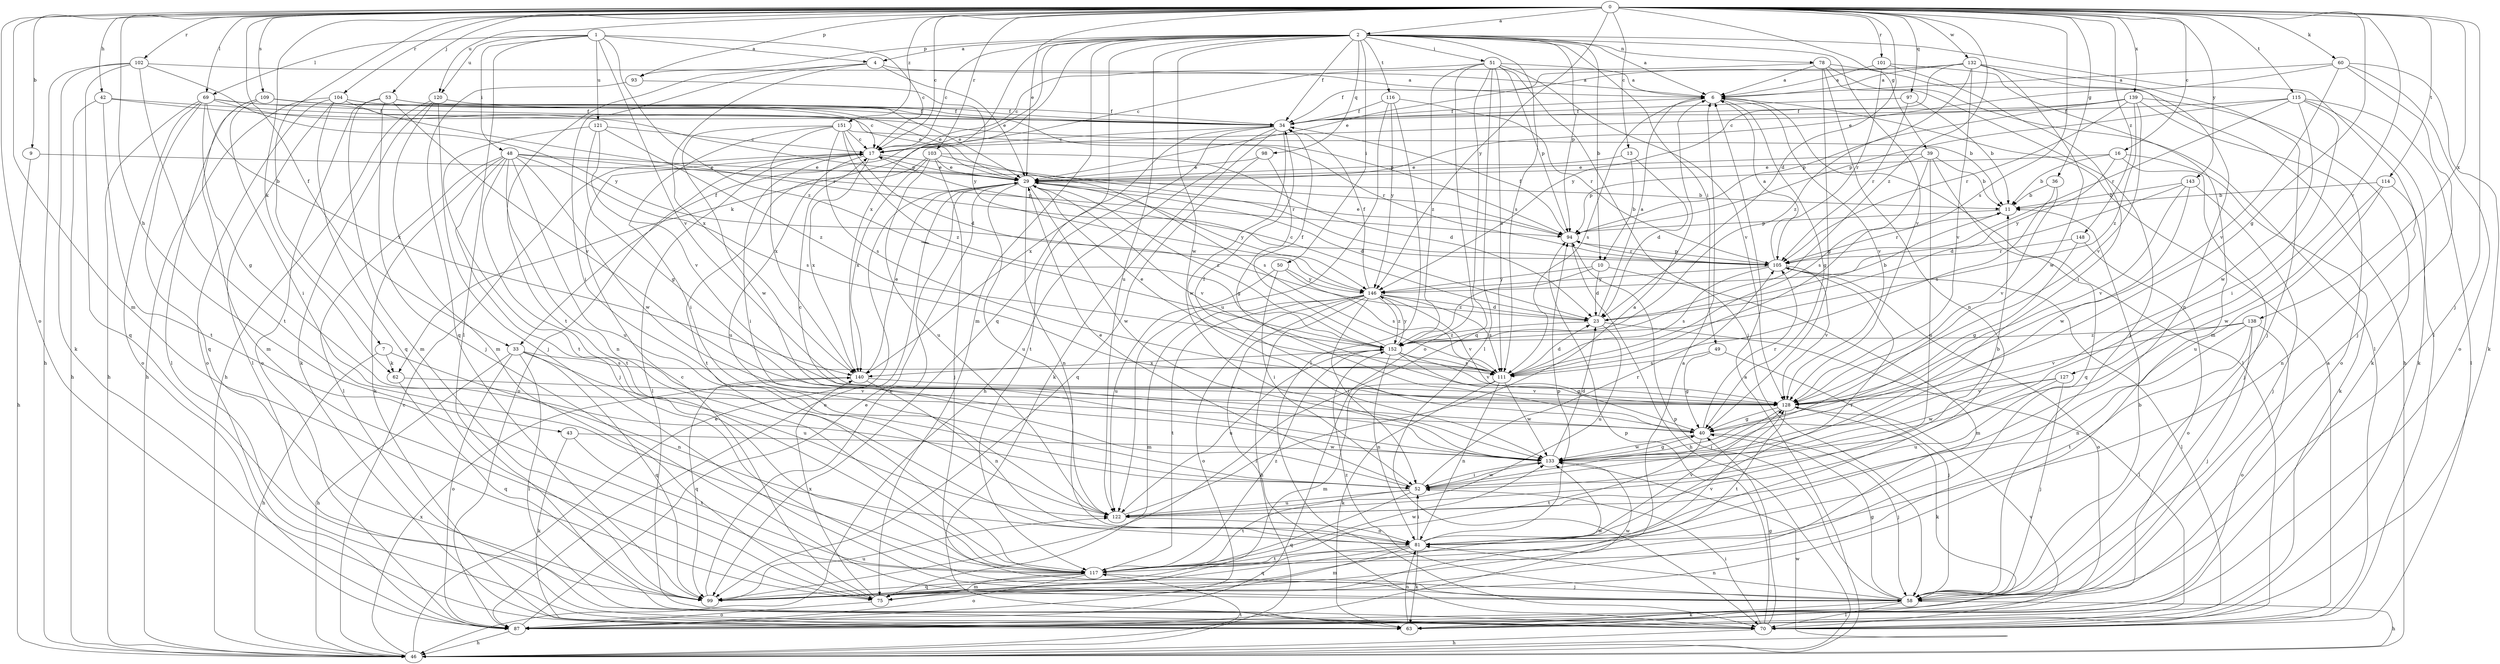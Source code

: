 strict digraph  {
0;
1;
2;
4;
6;
7;
9;
10;
11;
13;
16;
17;
23;
29;
33;
34;
36;
39;
40;
42;
43;
46;
48;
49;
50;
51;
52;
53;
58;
60;
62;
63;
69;
70;
75;
78;
81;
87;
93;
94;
97;
98;
99;
101;
102;
103;
104;
105;
109;
111;
114;
115;
116;
117;
120;
121;
122;
127;
128;
132;
133;
138;
139;
140;
143;
146;
148;
151;
152;
0 -> 2  [label=a];
0 -> 7  [label=b];
0 -> 9  [label=b];
0 -> 13  [label=c];
0 -> 16  [label=c];
0 -> 17  [label=c];
0 -> 23  [label=d];
0 -> 29  [label=e];
0 -> 33  [label=f];
0 -> 36  [label=g];
0 -> 39  [label=g];
0 -> 40  [label=g];
0 -> 42  [label=h];
0 -> 43  [label=h];
0 -> 53  [label=j];
0 -> 58  [label=j];
0 -> 60  [label=k];
0 -> 62  [label=k];
0 -> 69  [label=l];
0 -> 75  [label=m];
0 -> 87  [label=o];
0 -> 93  [label=p];
0 -> 97  [label=q];
0 -> 101  [label=r];
0 -> 102  [label=r];
0 -> 103  [label=r];
0 -> 104  [label=r];
0 -> 109  [label=s];
0 -> 111  [label=s];
0 -> 114  [label=t];
0 -> 115  [label=t];
0 -> 120  [label=u];
0 -> 127  [label=v];
0 -> 132  [label=w];
0 -> 138  [label=x];
0 -> 139  [label=x];
0 -> 143  [label=y];
0 -> 146  [label=y];
0 -> 148  [label=z];
0 -> 151  [label=z];
0 -> 152  [label=z];
1 -> 4  [label=a];
1 -> 17  [label=c];
1 -> 48  [label=i];
1 -> 69  [label=l];
1 -> 70  [label=l];
1 -> 120  [label=u];
1 -> 121  [label=u];
1 -> 128  [label=v];
1 -> 152  [label=z];
2 -> 4  [label=a];
2 -> 6  [label=a];
2 -> 10  [label=b];
2 -> 17  [label=c];
2 -> 33  [label=f];
2 -> 34  [label=f];
2 -> 49  [label=i];
2 -> 50  [label=i];
2 -> 51  [label=i];
2 -> 62  [label=k];
2 -> 70  [label=l];
2 -> 75  [label=m];
2 -> 78  [label=n];
2 -> 93  [label=p];
2 -> 94  [label=p];
2 -> 98  [label=q];
2 -> 99  [label=q];
2 -> 111  [label=s];
2 -> 116  [label=t];
2 -> 122  [label=u];
2 -> 128  [label=v];
2 -> 133  [label=w];
2 -> 140  [label=x];
4 -> 6  [label=a];
4 -> 29  [label=e];
4 -> 52  [label=i];
4 -> 117  [label=t];
4 -> 140  [label=x];
6 -> 34  [label=f];
6 -> 40  [label=g];
6 -> 70  [label=l];
6 -> 111  [label=s];
6 -> 128  [label=v];
7 -> 46  [label=h];
7 -> 62  [label=k];
7 -> 81  [label=n];
9 -> 29  [label=e];
9 -> 46  [label=h];
10 -> 23  [label=d];
10 -> 75  [label=m];
10 -> 146  [label=y];
10 -> 152  [label=z];
11 -> 94  [label=p];
11 -> 105  [label=r];
13 -> 10  [label=b];
13 -> 23  [label=d];
13 -> 29  [label=e];
16 -> 11  [label=b];
16 -> 29  [label=e];
16 -> 58  [label=j];
16 -> 63  [label=k];
16 -> 146  [label=y];
17 -> 29  [label=e];
17 -> 52  [label=i];
17 -> 70  [label=l];
17 -> 87  [label=o];
17 -> 105  [label=r];
17 -> 122  [label=u];
17 -> 140  [label=x];
23 -> 6  [label=a];
23 -> 11  [label=b];
23 -> 17  [label=c];
23 -> 70  [label=l];
23 -> 122  [label=u];
23 -> 152  [label=z];
29 -> 11  [label=b];
29 -> 23  [label=d];
29 -> 81  [label=n];
29 -> 87  [label=o];
29 -> 122  [label=u];
29 -> 128  [label=v];
29 -> 133  [label=w];
29 -> 146  [label=y];
29 -> 152  [label=z];
33 -> 46  [label=h];
33 -> 70  [label=l];
33 -> 87  [label=o];
33 -> 99  [label=q];
33 -> 111  [label=s];
33 -> 122  [label=u];
34 -> 17  [label=c];
34 -> 46  [label=h];
34 -> 63  [label=k];
34 -> 117  [label=t];
34 -> 133  [label=w];
34 -> 140  [label=x];
36 -> 11  [label=b];
36 -> 111  [label=s];
36 -> 128  [label=v];
39 -> 11  [label=b];
39 -> 29  [label=e];
39 -> 94  [label=p];
39 -> 99  [label=q];
39 -> 111  [label=s];
39 -> 122  [label=u];
40 -> 34  [label=f];
40 -> 58  [label=j];
40 -> 105  [label=r];
40 -> 117  [label=t];
40 -> 133  [label=w];
42 -> 11  [label=b];
42 -> 34  [label=f];
42 -> 46  [label=h];
42 -> 117  [label=t];
43 -> 63  [label=k];
43 -> 117  [label=t];
43 -> 133  [label=w];
46 -> 6  [label=a];
46 -> 17  [label=c];
46 -> 29  [label=e];
46 -> 117  [label=t];
46 -> 133  [label=w];
46 -> 140  [label=x];
48 -> 29  [label=e];
48 -> 58  [label=j];
48 -> 63  [label=k];
48 -> 70  [label=l];
48 -> 81  [label=n];
48 -> 94  [label=p];
48 -> 111  [label=s];
48 -> 117  [label=t];
48 -> 122  [label=u];
48 -> 133  [label=w];
49 -> 40  [label=g];
49 -> 58  [label=j];
49 -> 111  [label=s];
50 -> 52  [label=i];
50 -> 111  [label=s];
50 -> 122  [label=u];
50 -> 146  [label=y];
51 -> 6  [label=a];
51 -> 17  [label=c];
51 -> 58  [label=j];
51 -> 70  [label=l];
51 -> 87  [label=o];
51 -> 94  [label=p];
51 -> 99  [label=q];
51 -> 111  [label=s];
51 -> 128  [label=v];
51 -> 152  [label=z];
52 -> 11  [label=b];
52 -> 29  [label=e];
52 -> 99  [label=q];
52 -> 105  [label=r];
52 -> 117  [label=t];
52 -> 122  [label=u];
52 -> 133  [label=w];
53 -> 29  [label=e];
53 -> 34  [label=f];
53 -> 58  [label=j];
53 -> 75  [label=m];
53 -> 87  [label=o];
53 -> 128  [label=v];
58 -> 11  [label=b];
58 -> 40  [label=g];
58 -> 46  [label=h];
58 -> 63  [label=k];
58 -> 70  [label=l];
58 -> 81  [label=n];
58 -> 94  [label=p];
58 -> 152  [label=z];
60 -> 6  [label=a];
60 -> 29  [label=e];
60 -> 58  [label=j];
60 -> 63  [label=k];
60 -> 87  [label=o];
60 -> 128  [label=v];
62 -> 99  [label=q];
62 -> 128  [label=v];
63 -> 81  [label=n];
69 -> 29  [label=e];
69 -> 34  [label=f];
69 -> 40  [label=g];
69 -> 46  [label=h];
69 -> 87  [label=o];
69 -> 94  [label=p];
69 -> 99  [label=q];
69 -> 140  [label=x];
70 -> 6  [label=a];
70 -> 40  [label=g];
70 -> 46  [label=h];
70 -> 52  [label=i];
70 -> 94  [label=p];
70 -> 128  [label=v];
75 -> 17  [label=c];
75 -> 87  [label=o];
75 -> 133  [label=w];
75 -> 140  [label=x];
78 -> 6  [label=a];
78 -> 17  [label=c];
78 -> 40  [label=g];
78 -> 46  [label=h];
78 -> 58  [label=j];
78 -> 70  [label=l];
78 -> 81  [label=n];
81 -> 52  [label=i];
81 -> 63  [label=k];
81 -> 75  [label=m];
81 -> 94  [label=p];
81 -> 99  [label=q];
81 -> 105  [label=r];
81 -> 117  [label=t];
81 -> 128  [label=v];
87 -> 6  [label=a];
87 -> 29  [label=e];
87 -> 46  [label=h];
93 -> 99  [label=q];
93 -> 146  [label=y];
94 -> 29  [label=e];
94 -> 34  [label=f];
94 -> 46  [label=h];
94 -> 105  [label=r];
97 -> 11  [label=b];
97 -> 34  [label=f];
97 -> 105  [label=r];
98 -> 29  [label=e];
98 -> 40  [label=g];
98 -> 99  [label=q];
99 -> 29  [label=e];
99 -> 122  [label=u];
99 -> 133  [label=w];
101 -> 6  [label=a];
101 -> 52  [label=i];
101 -> 75  [label=m];
101 -> 105  [label=r];
102 -> 6  [label=a];
102 -> 46  [label=h];
102 -> 63  [label=k];
102 -> 99  [label=q];
102 -> 117  [label=t];
102 -> 146  [label=y];
103 -> 23  [label=d];
103 -> 29  [label=e];
103 -> 58  [label=j];
103 -> 111  [label=s];
103 -> 117  [label=t];
103 -> 122  [label=u];
103 -> 140  [label=x];
104 -> 34  [label=f];
104 -> 46  [label=h];
104 -> 70  [label=l];
104 -> 87  [label=o];
104 -> 94  [label=p];
104 -> 99  [label=q];
104 -> 105  [label=r];
105 -> 6  [label=a];
105 -> 70  [label=l];
105 -> 87  [label=o];
105 -> 94  [label=p];
105 -> 111  [label=s];
105 -> 128  [label=v];
105 -> 146  [label=y];
109 -> 17  [label=c];
109 -> 29  [label=e];
109 -> 34  [label=f];
109 -> 52  [label=i];
109 -> 70  [label=l];
109 -> 75  [label=m];
111 -> 23  [label=d];
111 -> 29  [label=e];
111 -> 63  [label=k];
111 -> 75  [label=m];
111 -> 81  [label=n];
111 -> 133  [label=w];
114 -> 11  [label=b];
114 -> 81  [label=n];
114 -> 122  [label=u];
114 -> 133  [label=w];
115 -> 34  [label=f];
115 -> 52  [label=i];
115 -> 63  [label=k];
115 -> 70  [label=l];
115 -> 94  [label=p];
115 -> 105  [label=r];
115 -> 133  [label=w];
116 -> 34  [label=f];
116 -> 70  [label=l];
116 -> 105  [label=r];
116 -> 122  [label=u];
116 -> 146  [label=y];
117 -> 58  [label=j];
117 -> 75  [label=m];
117 -> 87  [label=o];
117 -> 99  [label=q];
117 -> 128  [label=v];
117 -> 133  [label=w];
117 -> 152  [label=z];
120 -> 34  [label=f];
120 -> 46  [label=h];
120 -> 58  [label=j];
120 -> 63  [label=k];
120 -> 75  [label=m];
121 -> 17  [label=c];
121 -> 40  [label=g];
121 -> 117  [label=t];
121 -> 128  [label=v];
121 -> 152  [label=z];
122 -> 6  [label=a];
122 -> 81  [label=n];
127 -> 58  [label=j];
127 -> 122  [label=u];
127 -> 128  [label=v];
127 -> 133  [label=w];
128 -> 40  [label=g];
128 -> 52  [label=i];
128 -> 63  [label=k];
128 -> 117  [label=t];
132 -> 6  [label=a];
132 -> 29  [label=e];
132 -> 34  [label=f];
132 -> 58  [label=j];
132 -> 81  [label=n];
132 -> 128  [label=v];
132 -> 133  [label=w];
132 -> 146  [label=y];
132 -> 152  [label=z];
133 -> 17  [label=c];
133 -> 23  [label=d];
133 -> 40  [label=g];
133 -> 52  [label=i];
138 -> 58  [label=j];
138 -> 81  [label=n];
138 -> 87  [label=o];
138 -> 117  [label=t];
138 -> 128  [label=v];
138 -> 152  [label=z];
139 -> 17  [label=c];
139 -> 34  [label=f];
139 -> 63  [label=k];
139 -> 87  [label=o];
139 -> 94  [label=p];
139 -> 105  [label=r];
139 -> 128  [label=v];
139 -> 152  [label=z];
140 -> 29  [label=e];
140 -> 81  [label=n];
140 -> 99  [label=q];
140 -> 128  [label=v];
143 -> 11  [label=b];
143 -> 23  [label=d];
143 -> 58  [label=j];
143 -> 128  [label=v];
143 -> 133  [label=w];
146 -> 23  [label=d];
146 -> 34  [label=f];
146 -> 46  [label=h];
146 -> 52  [label=i];
146 -> 70  [label=l];
146 -> 75  [label=m];
146 -> 87  [label=o];
146 -> 111  [label=s];
146 -> 117  [label=t];
146 -> 128  [label=v];
146 -> 152  [label=z];
148 -> 40  [label=g];
148 -> 87  [label=o];
148 -> 105  [label=r];
151 -> 17  [label=c];
151 -> 23  [label=d];
151 -> 52  [label=i];
151 -> 105  [label=r];
151 -> 111  [label=s];
151 -> 133  [label=w];
151 -> 140  [label=x];
151 -> 152  [label=z];
152 -> 34  [label=f];
152 -> 40  [label=g];
152 -> 81  [label=n];
152 -> 111  [label=s];
152 -> 122  [label=u];
152 -> 128  [label=v];
152 -> 140  [label=x];
152 -> 146  [label=y];
}
